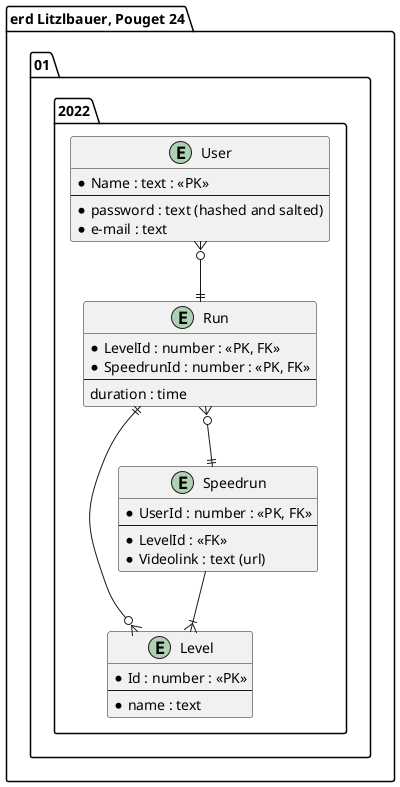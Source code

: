 @startuml
package "erd Litzlbauer, Pouget 24.01.2022"{
	entity User{
		* Name : text : <<PK>>
		---
		* password : text (hashed and salted)
		* e-mail : text
	}
	
	entity Level{
		* Id : number : <<PK>>
		---
		* name : text
	}
	
	entity Run{
		* LevelId : number : <<PK, FK>>
		* SpeedrunId : number : <<PK, FK>>
		---
		duration : time
	}
	
	entity Speedrun{
		* UserId : number : <<PK, FK>>
		---
		* LevelId : <<FK>>
		* Videolink : text (url) 
	}
	
	User }o--|| Run
	Level }o--|| Run
	Run }o--|| Speedrun
	Speedrun --|{ Level 
}
@enduml
